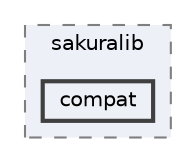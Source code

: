 digraph "compat"
{
 // LATEX_PDF_SIZE
  bgcolor="transparent";
  edge [fontname=Helvetica,fontsize=10,labelfontname=Helvetica,labelfontsize=10];
  node [fontname=Helvetica,fontsize=10,shape=box,height=0.2,width=0.4];
  compound=true
  subgraph clusterdir_5c303f163471370183c5df951dc89cd1 {
    graph [ bgcolor="#edf0f7", pencolor="grey50", label="sakuralib", fontname=Helvetica,fontsize=10 style="filled,dashed", URL="dir_5c303f163471370183c5df951dc89cd1.html",tooltip=""]
  dir_78857eecbdb33076c769ba6b7036970e [label="compat", fillcolor="#edf0f7", color="grey25", style="filled,bold", URL="dir_78857eecbdb33076c769ba6b7036970e.html",tooltip=""];
  }
}
